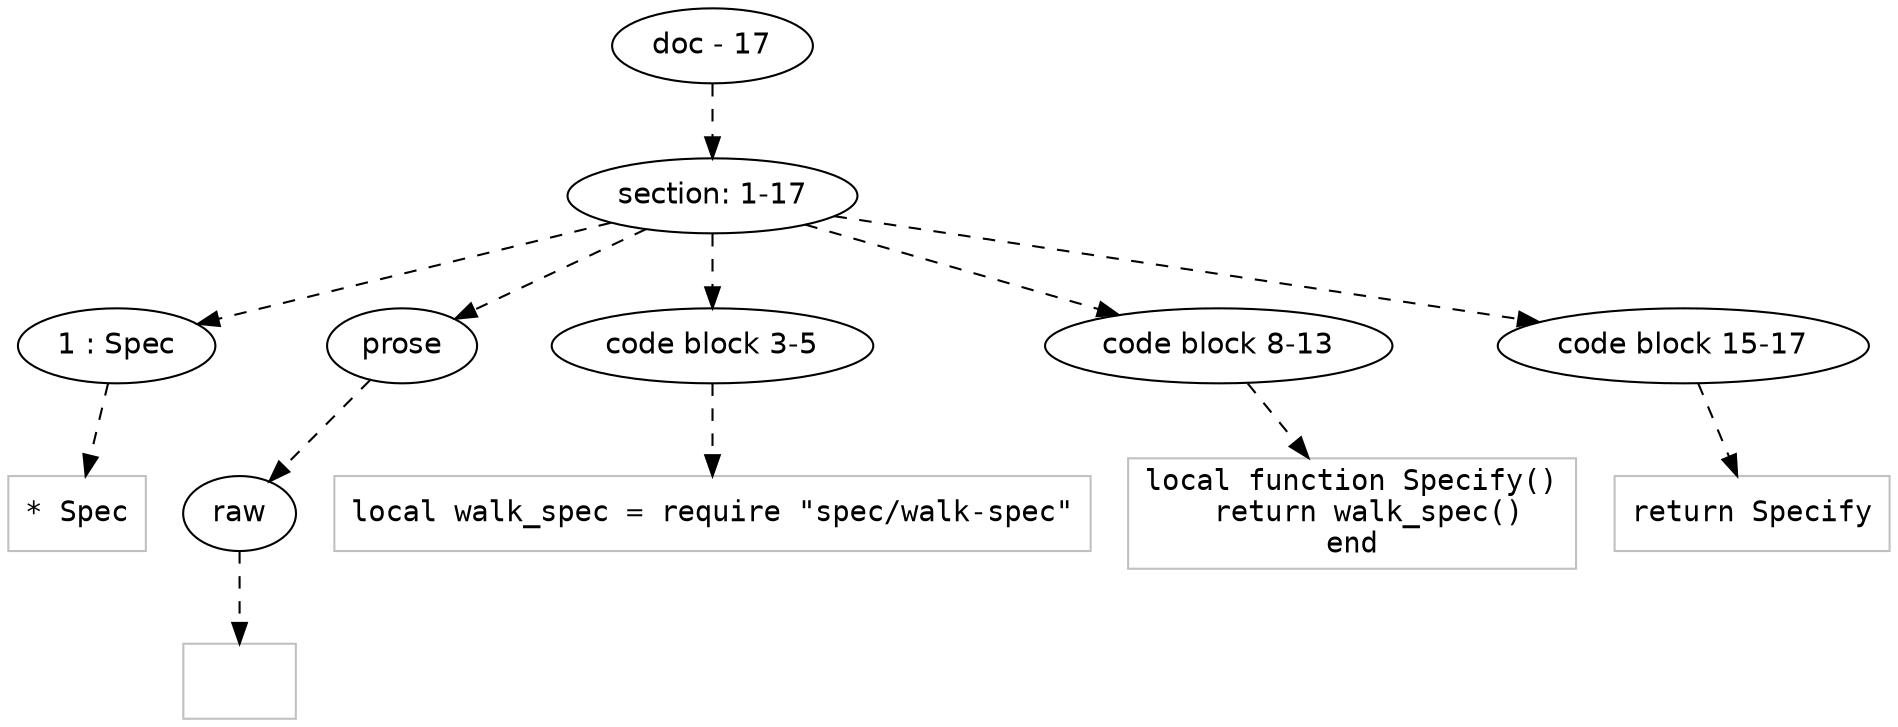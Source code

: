 digraph lpegNode {

node [fontname=Helvetica]
edge [style=dashed]

doc_0 [label="doc - 17"]


doc_0 -> { section_1}
{rank=same; section_1}

section_1 [label="section: 1-17"]


// END RANK doc_0

section_1 -> { header_2 prose_3 codeblock_4 codeblock_5 codeblock_6}
{rank=same; header_2 prose_3 codeblock_4 codeblock_5 codeblock_6}

header_2 [label="1 : Spec"]

prose_3 [label="prose"]

codeblock_4 [label="code block 3-5"]

codeblock_5 [label="code block 8-13"]

codeblock_6 [label="code block 15-17"]


// END RANK section_1

header_2 -> leaf_7
leaf_7  [color=Gray,shape=rectangle,fontname=Inconsolata,label="* Spec"]
// END RANK header_2

prose_3 -> { raw_8}
{rank=same; raw_8}

raw_8 [label="raw"]


// END RANK prose_3

raw_8 -> leaf_9
leaf_9  [color=Gray,shape=rectangle,fontname=Inconsolata,label="
"]
// END RANK raw_8

codeblock_4 -> leaf_10
leaf_10  [color=Gray,shape=rectangle,fontname=Inconsolata,label="local walk_spec = require \"spec/walk-spec\""]
// END RANK codeblock_4

codeblock_5 -> leaf_11
leaf_11  [color=Gray,shape=rectangle,fontname=Inconsolata,label="local function Specify()
  return walk_spec()
end
"]
// END RANK codeblock_5

codeblock_6 -> leaf_12
leaf_12  [color=Gray,shape=rectangle,fontname=Inconsolata,label="return Specify"]
// END RANK codeblock_6


}
